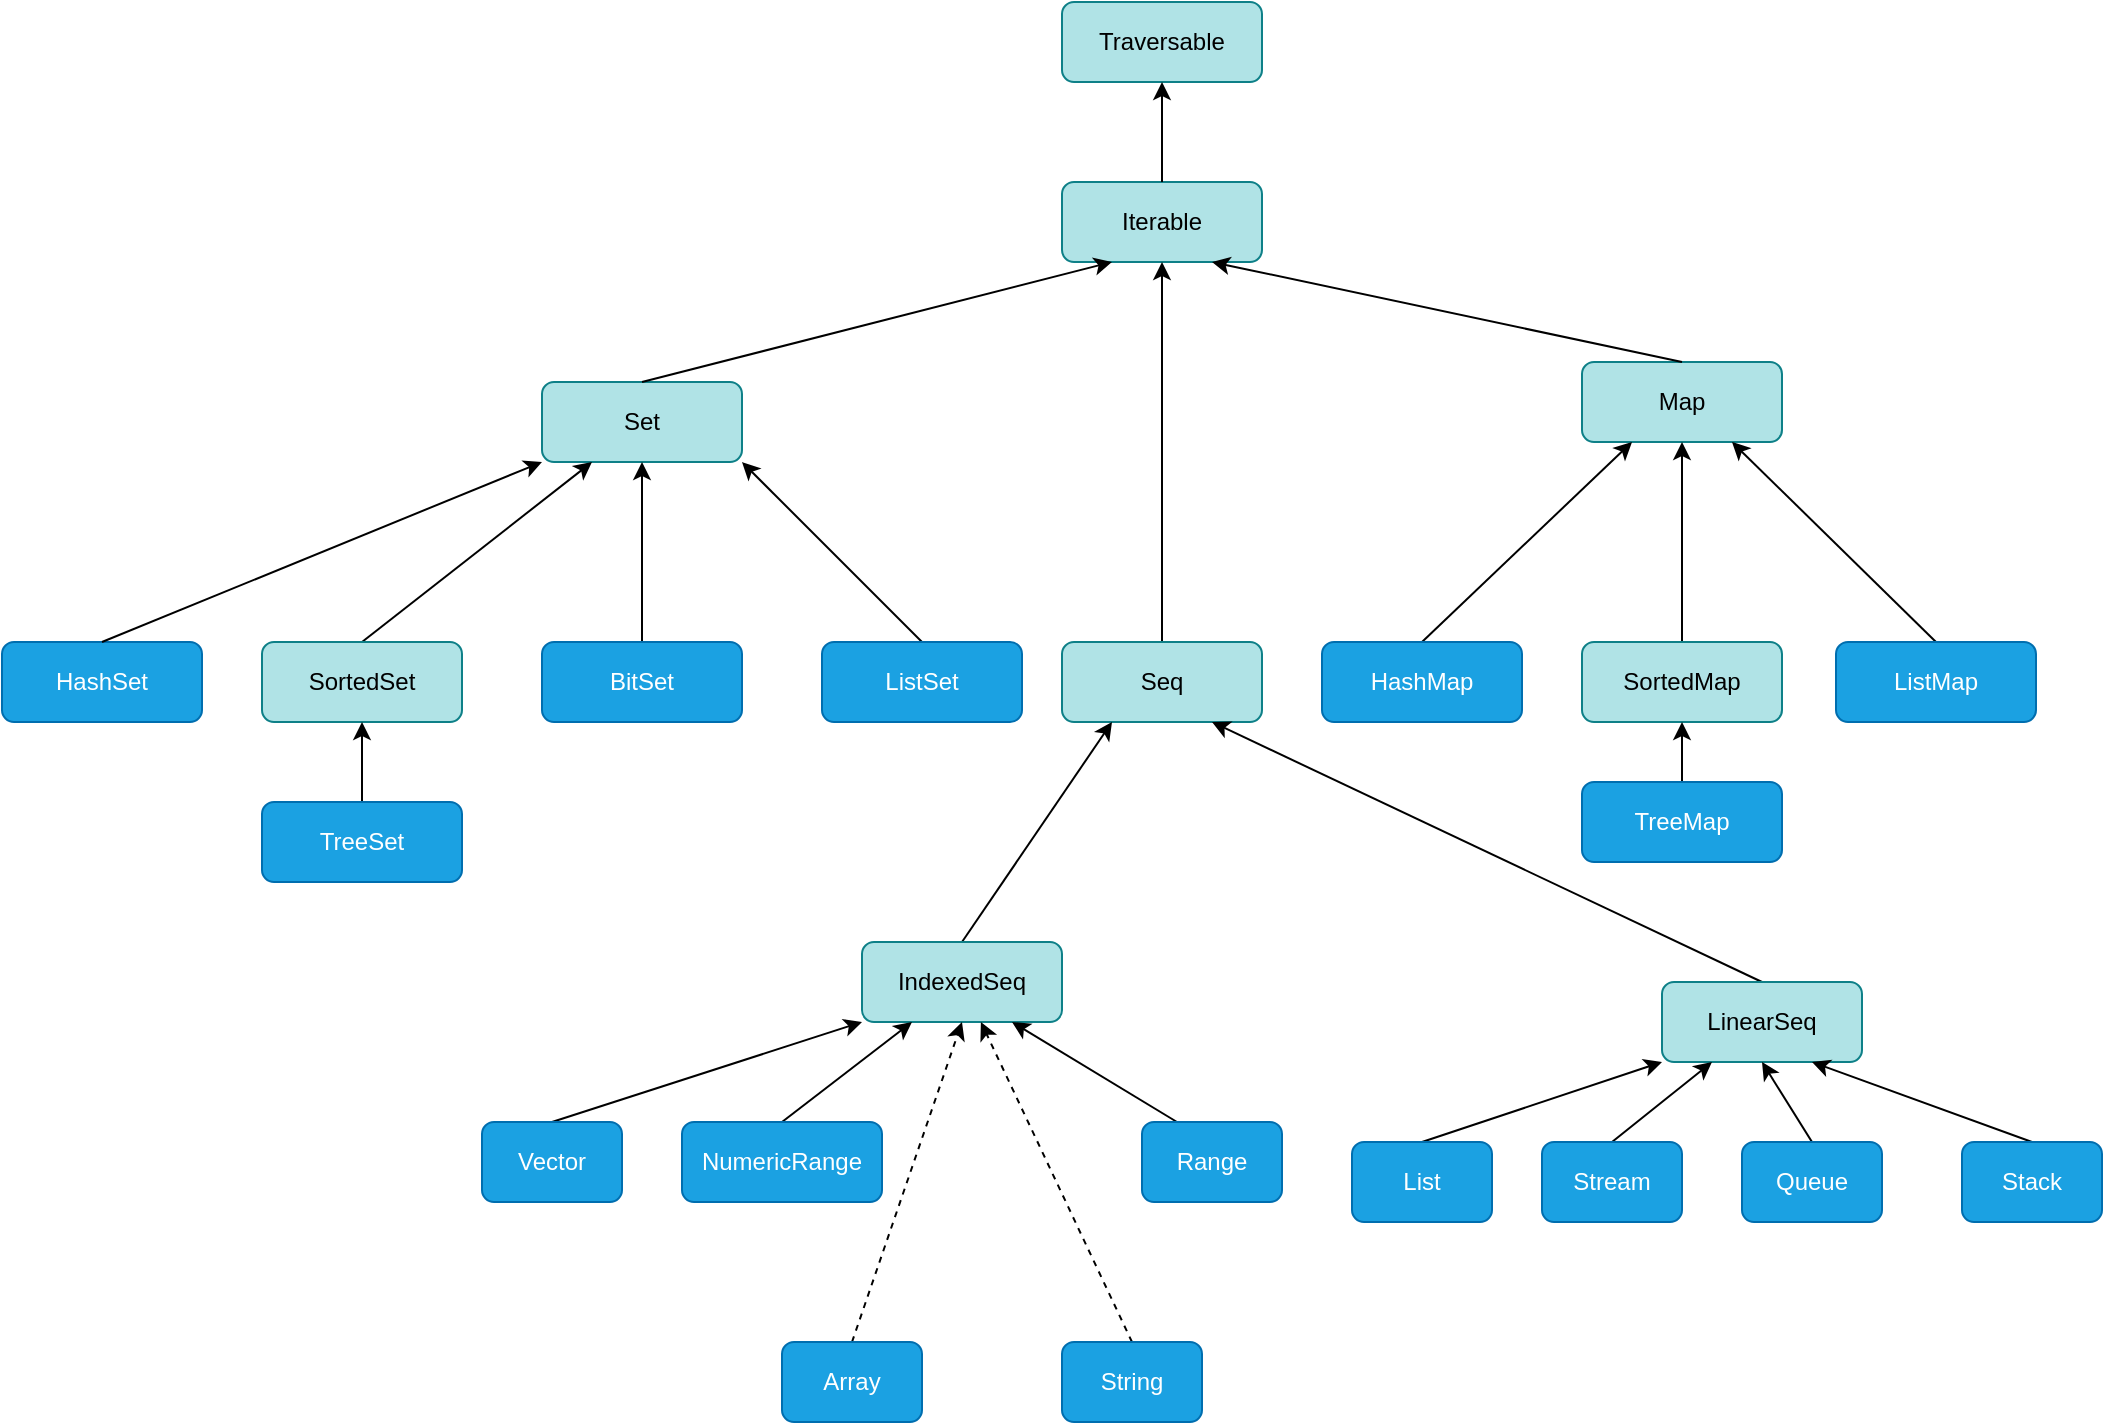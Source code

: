 <mxfile version="13.5.8" type="github">
  <diagram id="dIeRqTnYgTdCvDoaljGo" name="Page-1">
    <mxGraphModel dx="2889" dy="1071" grid="1" gridSize="10" guides="1" tooltips="1" connect="1" arrows="1" fold="1" page="1" pageScale="1" pageWidth="827" pageHeight="1169" math="0" shadow="0">
      <root>
        <mxCell id="0" />
        <mxCell id="1" parent="0" />
        <mxCell id="f9WCQwCpSXEHhuQbLXbA-1" value="Traversable" style="rounded=1;whiteSpace=wrap;html=1;fillColor=#b0e3e6;strokeColor=#0e8088;" vertex="1" parent="1">
          <mxGeometry x="440" y="130" width="100" height="40" as="geometry" />
        </mxCell>
        <mxCell id="f9WCQwCpSXEHhuQbLXbA-2" value="Iterable" style="rounded=1;whiteSpace=wrap;html=1;fillColor=#b0e3e6;strokeColor=#0e8088;" vertex="1" parent="1">
          <mxGeometry x="440" y="220" width="100" height="40" as="geometry" />
        </mxCell>
        <mxCell id="f9WCQwCpSXEHhuQbLXbA-3" value="Set" style="rounded=1;whiteSpace=wrap;html=1;fillColor=#b0e3e6;strokeColor=#0e8088;" vertex="1" parent="1">
          <mxGeometry x="180" y="320" width="100" height="40" as="geometry" />
        </mxCell>
        <mxCell id="f9WCQwCpSXEHhuQbLXbA-4" value="Map" style="rounded=1;whiteSpace=wrap;html=1;fillColor=#b0e3e6;strokeColor=#0e8088;" vertex="1" parent="1">
          <mxGeometry x="700" y="310" width="100" height="40" as="geometry" />
        </mxCell>
        <mxCell id="f9WCQwCpSXEHhuQbLXbA-5" value="" style="endArrow=classic;html=1;entryX=0.25;entryY=1;entryDx=0;entryDy=0;exitX=0.5;exitY=0;exitDx=0;exitDy=0;" edge="1" parent="1" source="f9WCQwCpSXEHhuQbLXbA-3" target="f9WCQwCpSXEHhuQbLXbA-2">
          <mxGeometry width="50" height="50" relative="1" as="geometry">
            <mxPoint x="390" y="570" as="sourcePoint" />
            <mxPoint x="440" y="520" as="targetPoint" />
          </mxGeometry>
        </mxCell>
        <mxCell id="f9WCQwCpSXEHhuQbLXbA-6" value="" style="endArrow=classic;html=1;entryX=0.75;entryY=1;entryDx=0;entryDy=0;exitX=0.5;exitY=0;exitDx=0;exitDy=0;" edge="1" parent="1" source="f9WCQwCpSXEHhuQbLXbA-4" target="f9WCQwCpSXEHhuQbLXbA-2">
          <mxGeometry width="50" height="50" relative="1" as="geometry">
            <mxPoint x="360" y="320" as="sourcePoint" />
            <mxPoint x="475" y="270" as="targetPoint" />
          </mxGeometry>
        </mxCell>
        <mxCell id="f9WCQwCpSXEHhuQbLXbA-7" value="" style="endArrow=classic;html=1;entryX=0.5;entryY=1;entryDx=0;entryDy=0;exitX=0.5;exitY=0;exitDx=0;exitDy=0;" edge="1" parent="1" source="f9WCQwCpSXEHhuQbLXbA-2" target="f9WCQwCpSXEHhuQbLXbA-1">
          <mxGeometry width="50" height="50" relative="1" as="geometry">
            <mxPoint x="490" y="230" as="sourcePoint" />
            <mxPoint x="560" y="510" as="targetPoint" />
          </mxGeometry>
        </mxCell>
        <mxCell id="f9WCQwCpSXEHhuQbLXbA-9" value="HashSet" style="rounded=1;whiteSpace=wrap;html=1;fillColor=#1ba1e2;strokeColor=#006EAF;fontColor=#ffffff;" vertex="1" parent="1">
          <mxGeometry x="-90" y="450" width="100" height="40" as="geometry" />
        </mxCell>
        <mxCell id="f9WCQwCpSXEHhuQbLXbA-14" style="rounded=0;orthogonalLoop=1;jettySize=auto;html=1;exitX=0.5;exitY=0;exitDx=0;exitDy=0;entryX=0.25;entryY=1;entryDx=0;entryDy=0;" edge="1" parent="1" source="f9WCQwCpSXEHhuQbLXbA-10" target="f9WCQwCpSXEHhuQbLXbA-3">
          <mxGeometry relative="1" as="geometry" />
        </mxCell>
        <mxCell id="f9WCQwCpSXEHhuQbLXbA-10" value="SortedSet" style="rounded=1;whiteSpace=wrap;html=1;fillColor=#b0e3e6;strokeColor=#0e8088;" vertex="1" parent="1">
          <mxGeometry x="40" y="450" width="100" height="40" as="geometry" />
        </mxCell>
        <mxCell id="f9WCQwCpSXEHhuQbLXbA-15" style="edgeStyle=none;rounded=0;orthogonalLoop=1;jettySize=auto;html=1;exitX=0.5;exitY=0;exitDx=0;exitDy=0;entryX=0.5;entryY=1;entryDx=0;entryDy=0;" edge="1" parent="1" source="f9WCQwCpSXEHhuQbLXbA-11" target="f9WCQwCpSXEHhuQbLXbA-3">
          <mxGeometry relative="1" as="geometry">
            <mxPoint x="230" y="360" as="targetPoint" />
          </mxGeometry>
        </mxCell>
        <mxCell id="f9WCQwCpSXEHhuQbLXbA-11" value="BitSet" style="rounded=1;whiteSpace=wrap;html=1;fillColor=#1ba1e2;strokeColor=#006EAF;fontColor=#ffffff;" vertex="1" parent="1">
          <mxGeometry x="180" y="450" width="100" height="40" as="geometry" />
        </mxCell>
        <mxCell id="f9WCQwCpSXEHhuQbLXbA-16" style="edgeStyle=none;rounded=0;orthogonalLoop=1;jettySize=auto;html=1;exitX=0.5;exitY=0;exitDx=0;exitDy=0;entryX=1;entryY=1;entryDx=0;entryDy=0;" edge="1" parent="1" source="f9WCQwCpSXEHhuQbLXbA-12" target="f9WCQwCpSXEHhuQbLXbA-3">
          <mxGeometry relative="1" as="geometry" />
        </mxCell>
        <mxCell id="f9WCQwCpSXEHhuQbLXbA-12" value="ListSet" style="rounded=1;whiteSpace=wrap;html=1;fillColor=#1ba1e2;strokeColor=#006EAF;fontColor=#ffffff;" vertex="1" parent="1">
          <mxGeometry x="320" y="450" width="100" height="40" as="geometry" />
        </mxCell>
        <mxCell id="f9WCQwCpSXEHhuQbLXbA-13" value="" style="endArrow=classic;html=1;entryX=0;entryY=1;entryDx=0;entryDy=0;exitX=0.5;exitY=0;exitDx=0;exitDy=0;" edge="1" parent="1" source="f9WCQwCpSXEHhuQbLXbA-9" target="f9WCQwCpSXEHhuQbLXbA-3">
          <mxGeometry width="50" height="50" relative="1" as="geometry">
            <mxPoint x="-60" y="420" as="sourcePoint" />
            <mxPoint x="-10" y="370" as="targetPoint" />
          </mxGeometry>
        </mxCell>
        <mxCell id="f9WCQwCpSXEHhuQbLXbA-18" style="edgeStyle=none;rounded=0;orthogonalLoop=1;jettySize=auto;html=1;exitX=0.5;exitY=0;exitDx=0;exitDy=0;entryX=0.5;entryY=1;entryDx=0;entryDy=0;" edge="1" parent="1" source="f9WCQwCpSXEHhuQbLXbA-17" target="f9WCQwCpSXEHhuQbLXbA-10">
          <mxGeometry relative="1" as="geometry" />
        </mxCell>
        <mxCell id="f9WCQwCpSXEHhuQbLXbA-17" value="TreeSet" style="rounded=1;whiteSpace=wrap;html=1;fillColor=#1ba1e2;strokeColor=#006EAF;fontColor=#ffffff;" vertex="1" parent="1">
          <mxGeometry x="40" y="530" width="100" height="40" as="geometry" />
        </mxCell>
        <mxCell id="f9WCQwCpSXEHhuQbLXbA-21" style="edgeStyle=none;rounded=0;orthogonalLoop=1;jettySize=auto;html=1;exitX=0.5;exitY=0;exitDx=0;exitDy=0;entryX=0.5;entryY=1;entryDx=0;entryDy=0;" edge="1" parent="1" source="f9WCQwCpSXEHhuQbLXbA-20" target="f9WCQwCpSXEHhuQbLXbA-2">
          <mxGeometry relative="1" as="geometry" />
        </mxCell>
        <mxCell id="f9WCQwCpSXEHhuQbLXbA-20" value="Seq" style="rounded=1;whiteSpace=wrap;html=1;fillColor=#b0e3e6;strokeColor=#0e8088;" vertex="1" parent="1">
          <mxGeometry x="440" y="450" width="100" height="40" as="geometry" />
        </mxCell>
        <mxCell id="f9WCQwCpSXEHhuQbLXbA-25" style="edgeStyle=none;rounded=0;orthogonalLoop=1;jettySize=auto;html=1;exitX=0.5;exitY=0;exitDx=0;exitDy=0;entryX=0.25;entryY=1;entryDx=0;entryDy=0;" edge="1" parent="1" source="f9WCQwCpSXEHhuQbLXbA-22" target="f9WCQwCpSXEHhuQbLXbA-4">
          <mxGeometry relative="1" as="geometry" />
        </mxCell>
        <mxCell id="f9WCQwCpSXEHhuQbLXbA-22" value="HashMap" style="rounded=1;whiteSpace=wrap;html=1;fillColor=#1ba1e2;strokeColor=#006EAF;fontColor=#ffffff;" vertex="1" parent="1">
          <mxGeometry x="570" y="450" width="100" height="40" as="geometry" />
        </mxCell>
        <mxCell id="f9WCQwCpSXEHhuQbLXbA-26" style="edgeStyle=none;rounded=0;orthogonalLoop=1;jettySize=auto;html=1;exitX=0.5;exitY=0;exitDx=0;exitDy=0;entryX=0.5;entryY=1;entryDx=0;entryDy=0;" edge="1" parent="1" source="f9WCQwCpSXEHhuQbLXbA-23" target="f9WCQwCpSXEHhuQbLXbA-4">
          <mxGeometry relative="1" as="geometry" />
        </mxCell>
        <mxCell id="f9WCQwCpSXEHhuQbLXbA-23" value="SortedMap" style="rounded=1;whiteSpace=wrap;html=1;fillColor=#b0e3e6;strokeColor=#0e8088;" vertex="1" parent="1">
          <mxGeometry x="700" y="450" width="100" height="40" as="geometry" />
        </mxCell>
        <mxCell id="f9WCQwCpSXEHhuQbLXbA-27" style="edgeStyle=none;rounded=0;orthogonalLoop=1;jettySize=auto;html=1;exitX=0.5;exitY=0;exitDx=0;exitDy=0;entryX=0.75;entryY=1;entryDx=0;entryDy=0;" edge="1" parent="1" source="f9WCQwCpSXEHhuQbLXbA-24" target="f9WCQwCpSXEHhuQbLXbA-4">
          <mxGeometry relative="1" as="geometry" />
        </mxCell>
        <mxCell id="f9WCQwCpSXEHhuQbLXbA-24" value="ListMap" style="rounded=1;whiteSpace=wrap;html=1;fillColor=#1ba1e2;strokeColor=#006EAF;fontColor=#ffffff;" vertex="1" parent="1">
          <mxGeometry x="827" y="450" width="100" height="40" as="geometry" />
        </mxCell>
        <mxCell id="f9WCQwCpSXEHhuQbLXbA-30" style="edgeStyle=none;rounded=0;orthogonalLoop=1;jettySize=auto;html=1;exitX=0.5;exitY=0;exitDx=0;exitDy=0;entryX=0.25;entryY=1;entryDx=0;entryDy=0;" edge="1" parent="1" source="f9WCQwCpSXEHhuQbLXbA-28" target="f9WCQwCpSXEHhuQbLXbA-20">
          <mxGeometry relative="1" as="geometry" />
        </mxCell>
        <mxCell id="f9WCQwCpSXEHhuQbLXbA-28" value="IndexedSeq" style="rounded=1;whiteSpace=wrap;html=1;fillColor=#b0e3e6;strokeColor=#0e8088;" vertex="1" parent="1">
          <mxGeometry x="340" y="600" width="100" height="40" as="geometry" />
        </mxCell>
        <mxCell id="f9WCQwCpSXEHhuQbLXbA-31" style="edgeStyle=none;rounded=0;orthogonalLoop=1;jettySize=auto;html=1;exitX=0.5;exitY=0;exitDx=0;exitDy=0;entryX=0.75;entryY=1;entryDx=0;entryDy=0;" edge="1" parent="1" source="f9WCQwCpSXEHhuQbLXbA-29" target="f9WCQwCpSXEHhuQbLXbA-20">
          <mxGeometry relative="1" as="geometry" />
        </mxCell>
        <mxCell id="f9WCQwCpSXEHhuQbLXbA-29" value="LinearSeq" style="rounded=1;whiteSpace=wrap;html=1;fillColor=#b0e3e6;strokeColor=#0e8088;" vertex="1" parent="1">
          <mxGeometry x="740" y="620" width="100" height="40" as="geometry" />
        </mxCell>
        <mxCell id="f9WCQwCpSXEHhuQbLXbA-45" style="edgeStyle=none;rounded=0;orthogonalLoop=1;jettySize=auto;html=1;exitX=0.5;exitY=0;exitDx=0;exitDy=0;entryX=0;entryY=1;entryDx=0;entryDy=0;" edge="1" parent="1" source="f9WCQwCpSXEHhuQbLXbA-32" target="f9WCQwCpSXEHhuQbLXbA-28">
          <mxGeometry relative="1" as="geometry" />
        </mxCell>
        <mxCell id="f9WCQwCpSXEHhuQbLXbA-32" value="Vector" style="rounded=1;whiteSpace=wrap;html=1;fillColor=#1ba1e2;strokeColor=#006EAF;fontColor=#ffffff;" vertex="1" parent="1">
          <mxGeometry x="150" y="690" width="70" height="40" as="geometry" />
        </mxCell>
        <mxCell id="f9WCQwCpSXEHhuQbLXbA-46" style="edgeStyle=none;rounded=0;orthogonalLoop=1;jettySize=auto;html=1;exitX=0.5;exitY=0;exitDx=0;exitDy=0;entryX=0.25;entryY=1;entryDx=0;entryDy=0;" edge="1" parent="1" source="f9WCQwCpSXEHhuQbLXbA-37" target="f9WCQwCpSXEHhuQbLXbA-28">
          <mxGeometry relative="1" as="geometry" />
        </mxCell>
        <mxCell id="f9WCQwCpSXEHhuQbLXbA-37" value="NumericRange" style="rounded=1;whiteSpace=wrap;html=1;fillColor=#1ba1e2;strokeColor=#006EAF;fontColor=#ffffff;" vertex="1" parent="1">
          <mxGeometry x="250" y="690" width="100" height="40" as="geometry" />
        </mxCell>
        <mxCell id="f9WCQwCpSXEHhuQbLXbA-48" style="edgeStyle=none;rounded=0;orthogonalLoop=1;jettySize=auto;html=1;exitX=0.5;exitY=0;exitDx=0;exitDy=0;entryX=0.5;entryY=1;entryDx=0;entryDy=0;dashed=1;" edge="1" parent="1" source="f9WCQwCpSXEHhuQbLXbA-38" target="f9WCQwCpSXEHhuQbLXbA-28">
          <mxGeometry relative="1" as="geometry" />
        </mxCell>
        <mxCell id="f9WCQwCpSXEHhuQbLXbA-38" value="Array" style="rounded=1;whiteSpace=wrap;html=1;fillColor=#1ba1e2;strokeColor=#006EAF;fontColor=#ffffff;" vertex="1" parent="1">
          <mxGeometry x="300" y="800" width="70" height="40" as="geometry" />
        </mxCell>
        <mxCell id="f9WCQwCpSXEHhuQbLXbA-49" style="edgeStyle=none;rounded=0;orthogonalLoop=1;jettySize=auto;html=1;exitX=0.5;exitY=0;exitDx=0;exitDy=0;dashed=1;" edge="1" parent="1" source="f9WCQwCpSXEHhuQbLXbA-39" target="f9WCQwCpSXEHhuQbLXbA-28">
          <mxGeometry relative="1" as="geometry" />
        </mxCell>
        <mxCell id="f9WCQwCpSXEHhuQbLXbA-39" value="String" style="rounded=1;whiteSpace=wrap;html=1;fillColor=#1ba1e2;strokeColor=#006EAF;fontColor=#ffffff;" vertex="1" parent="1">
          <mxGeometry x="440" y="800" width="70" height="40" as="geometry" />
        </mxCell>
        <mxCell id="f9WCQwCpSXEHhuQbLXbA-47" style="edgeStyle=none;rounded=0;orthogonalLoop=1;jettySize=auto;html=1;exitX=0.25;exitY=0;exitDx=0;exitDy=0;entryX=0.75;entryY=1;entryDx=0;entryDy=0;" edge="1" parent="1" source="f9WCQwCpSXEHhuQbLXbA-40" target="f9WCQwCpSXEHhuQbLXbA-28">
          <mxGeometry relative="1" as="geometry" />
        </mxCell>
        <mxCell id="f9WCQwCpSXEHhuQbLXbA-40" value="Range" style="rounded=1;whiteSpace=wrap;html=1;fillColor=#1ba1e2;strokeColor=#006EAF;fontColor=#ffffff;" vertex="1" parent="1">
          <mxGeometry x="480" y="690" width="70" height="40" as="geometry" />
        </mxCell>
        <mxCell id="f9WCQwCpSXEHhuQbLXbA-53" style="edgeStyle=none;rounded=0;orthogonalLoop=1;jettySize=auto;html=1;exitX=0.5;exitY=0;exitDx=0;exitDy=0;entryX=0;entryY=1;entryDx=0;entryDy=0;" edge="1" parent="1" source="f9WCQwCpSXEHhuQbLXbA-41" target="f9WCQwCpSXEHhuQbLXbA-29">
          <mxGeometry relative="1" as="geometry" />
        </mxCell>
        <mxCell id="f9WCQwCpSXEHhuQbLXbA-41" value="List" style="rounded=1;whiteSpace=wrap;html=1;fillColor=#1ba1e2;strokeColor=#006EAF;fontColor=#ffffff;" vertex="1" parent="1">
          <mxGeometry x="585" y="700" width="70" height="40" as="geometry" />
        </mxCell>
        <mxCell id="f9WCQwCpSXEHhuQbLXbA-50" style="edgeStyle=none;rounded=0;orthogonalLoop=1;jettySize=auto;html=1;exitX=0.5;exitY=0;exitDx=0;exitDy=0;entryX=0.25;entryY=1;entryDx=0;entryDy=0;" edge="1" parent="1" source="f9WCQwCpSXEHhuQbLXbA-42" target="f9WCQwCpSXEHhuQbLXbA-29">
          <mxGeometry relative="1" as="geometry" />
        </mxCell>
        <mxCell id="f9WCQwCpSXEHhuQbLXbA-42" value="Stream" style="rounded=1;whiteSpace=wrap;html=1;fillColor=#1ba1e2;strokeColor=#006EAF;fontColor=#ffffff;" vertex="1" parent="1">
          <mxGeometry x="680" y="700" width="70" height="40" as="geometry" />
        </mxCell>
        <mxCell id="f9WCQwCpSXEHhuQbLXbA-51" style="edgeStyle=none;rounded=0;orthogonalLoop=1;jettySize=auto;html=1;exitX=0.5;exitY=0;exitDx=0;exitDy=0;entryX=0.5;entryY=1;entryDx=0;entryDy=0;" edge="1" parent="1" source="f9WCQwCpSXEHhuQbLXbA-43" target="f9WCQwCpSXEHhuQbLXbA-29">
          <mxGeometry relative="1" as="geometry" />
        </mxCell>
        <mxCell id="f9WCQwCpSXEHhuQbLXbA-43" value="Queue" style="rounded=1;whiteSpace=wrap;html=1;fillColor=#1ba1e2;strokeColor=#006EAF;fontColor=#ffffff;" vertex="1" parent="1">
          <mxGeometry x="780" y="700" width="70" height="40" as="geometry" />
        </mxCell>
        <mxCell id="f9WCQwCpSXEHhuQbLXbA-52" style="edgeStyle=none;rounded=0;orthogonalLoop=1;jettySize=auto;html=1;exitX=0.5;exitY=0;exitDx=0;exitDy=0;entryX=0.75;entryY=1;entryDx=0;entryDy=0;" edge="1" parent="1" source="f9WCQwCpSXEHhuQbLXbA-44" target="f9WCQwCpSXEHhuQbLXbA-29">
          <mxGeometry relative="1" as="geometry" />
        </mxCell>
        <mxCell id="f9WCQwCpSXEHhuQbLXbA-44" value="Stack" style="rounded=1;whiteSpace=wrap;html=1;fillColor=#1ba1e2;strokeColor=#006EAF;fontColor=#ffffff;" vertex="1" parent="1">
          <mxGeometry x="890" y="700" width="70" height="40" as="geometry" />
        </mxCell>
        <mxCell id="f9WCQwCpSXEHhuQbLXbA-55" style="edgeStyle=none;rounded=0;orthogonalLoop=1;jettySize=auto;html=1;exitX=0.5;exitY=0;exitDx=0;exitDy=0;" edge="1" parent="1" source="f9WCQwCpSXEHhuQbLXbA-54" target="f9WCQwCpSXEHhuQbLXbA-23">
          <mxGeometry relative="1" as="geometry" />
        </mxCell>
        <mxCell id="f9WCQwCpSXEHhuQbLXbA-54" value="TreeMap" style="rounded=1;whiteSpace=wrap;html=1;fillColor=#1ba1e2;strokeColor=#006EAF;fontColor=#ffffff;" vertex="1" parent="1">
          <mxGeometry x="700" y="520" width="100" height="40" as="geometry" />
        </mxCell>
      </root>
    </mxGraphModel>
  </diagram>
</mxfile>
